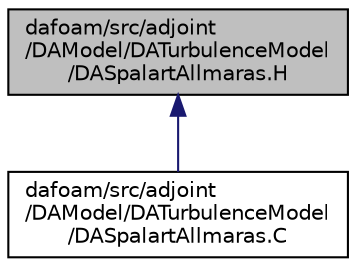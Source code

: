 digraph "dafoam/src/adjoint/DAModel/DATurbulenceModel/DASpalartAllmaras.H"
{
  bgcolor="transparent";
  edge [fontname="Helvetica",fontsize="10",labelfontname="Helvetica",labelfontsize="10"];
  node [fontname="Helvetica",fontsize="10",shape=record];
  Node21 [label="dafoam/src/adjoint\l/DAModel/DATurbulenceModel\l/DASpalartAllmaras.H",height=0.2,width=0.4,color="black", fillcolor="grey75", style="filled", fontcolor="black"];
  Node21 -> Node22 [dir="back",color="midnightblue",fontsize="10",style="solid",fontname="Helvetica"];
  Node22 [label="dafoam/src/adjoint\l/DAModel/DATurbulenceModel\l/DASpalartAllmaras.C",height=0.2,width=0.4,color="black",URL="$DASpalartAllmaras_8C.html"];
}
